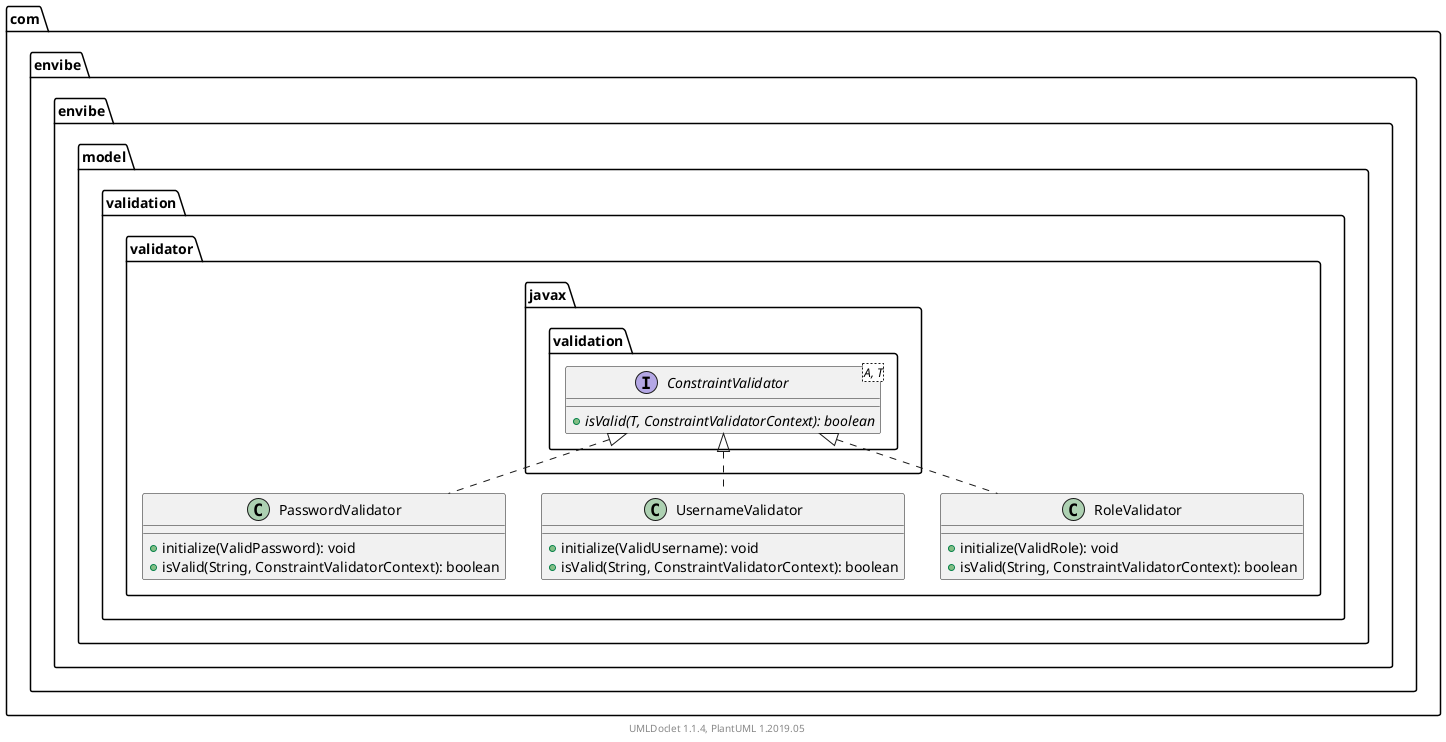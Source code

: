 @startuml

    namespace com.envibe.envibe.model.validation.validator {

        class PasswordValidator [[PasswordValidator.html]] {
            +initialize(ValidPassword): void
            +isValid(String, ConstraintValidatorContext): boolean
        }

        class UsernameValidator [[UsernameValidator.html]] {
            +initialize(ValidUsername): void
            +isValid(String, ConstraintValidatorContext): boolean
        }

        class RoleValidator [[RoleValidator.html]] {
            +initialize(ValidRole): void
            +isValid(String, ConstraintValidatorContext): boolean
        }

        interface javax.validation.ConstraintValidator<A, T> {
            {abstract} +isValid(T, ConstraintValidatorContext): boolean
        }
        javax.validation.ConstraintValidator <|.. PasswordValidator

        javax.validation.ConstraintValidator <|.. UsernameValidator

        javax.validation.ConstraintValidator <|.. RoleValidator

    }


    center footer UMLDoclet 1.1.4, PlantUML 1.2019.05
@enduml
